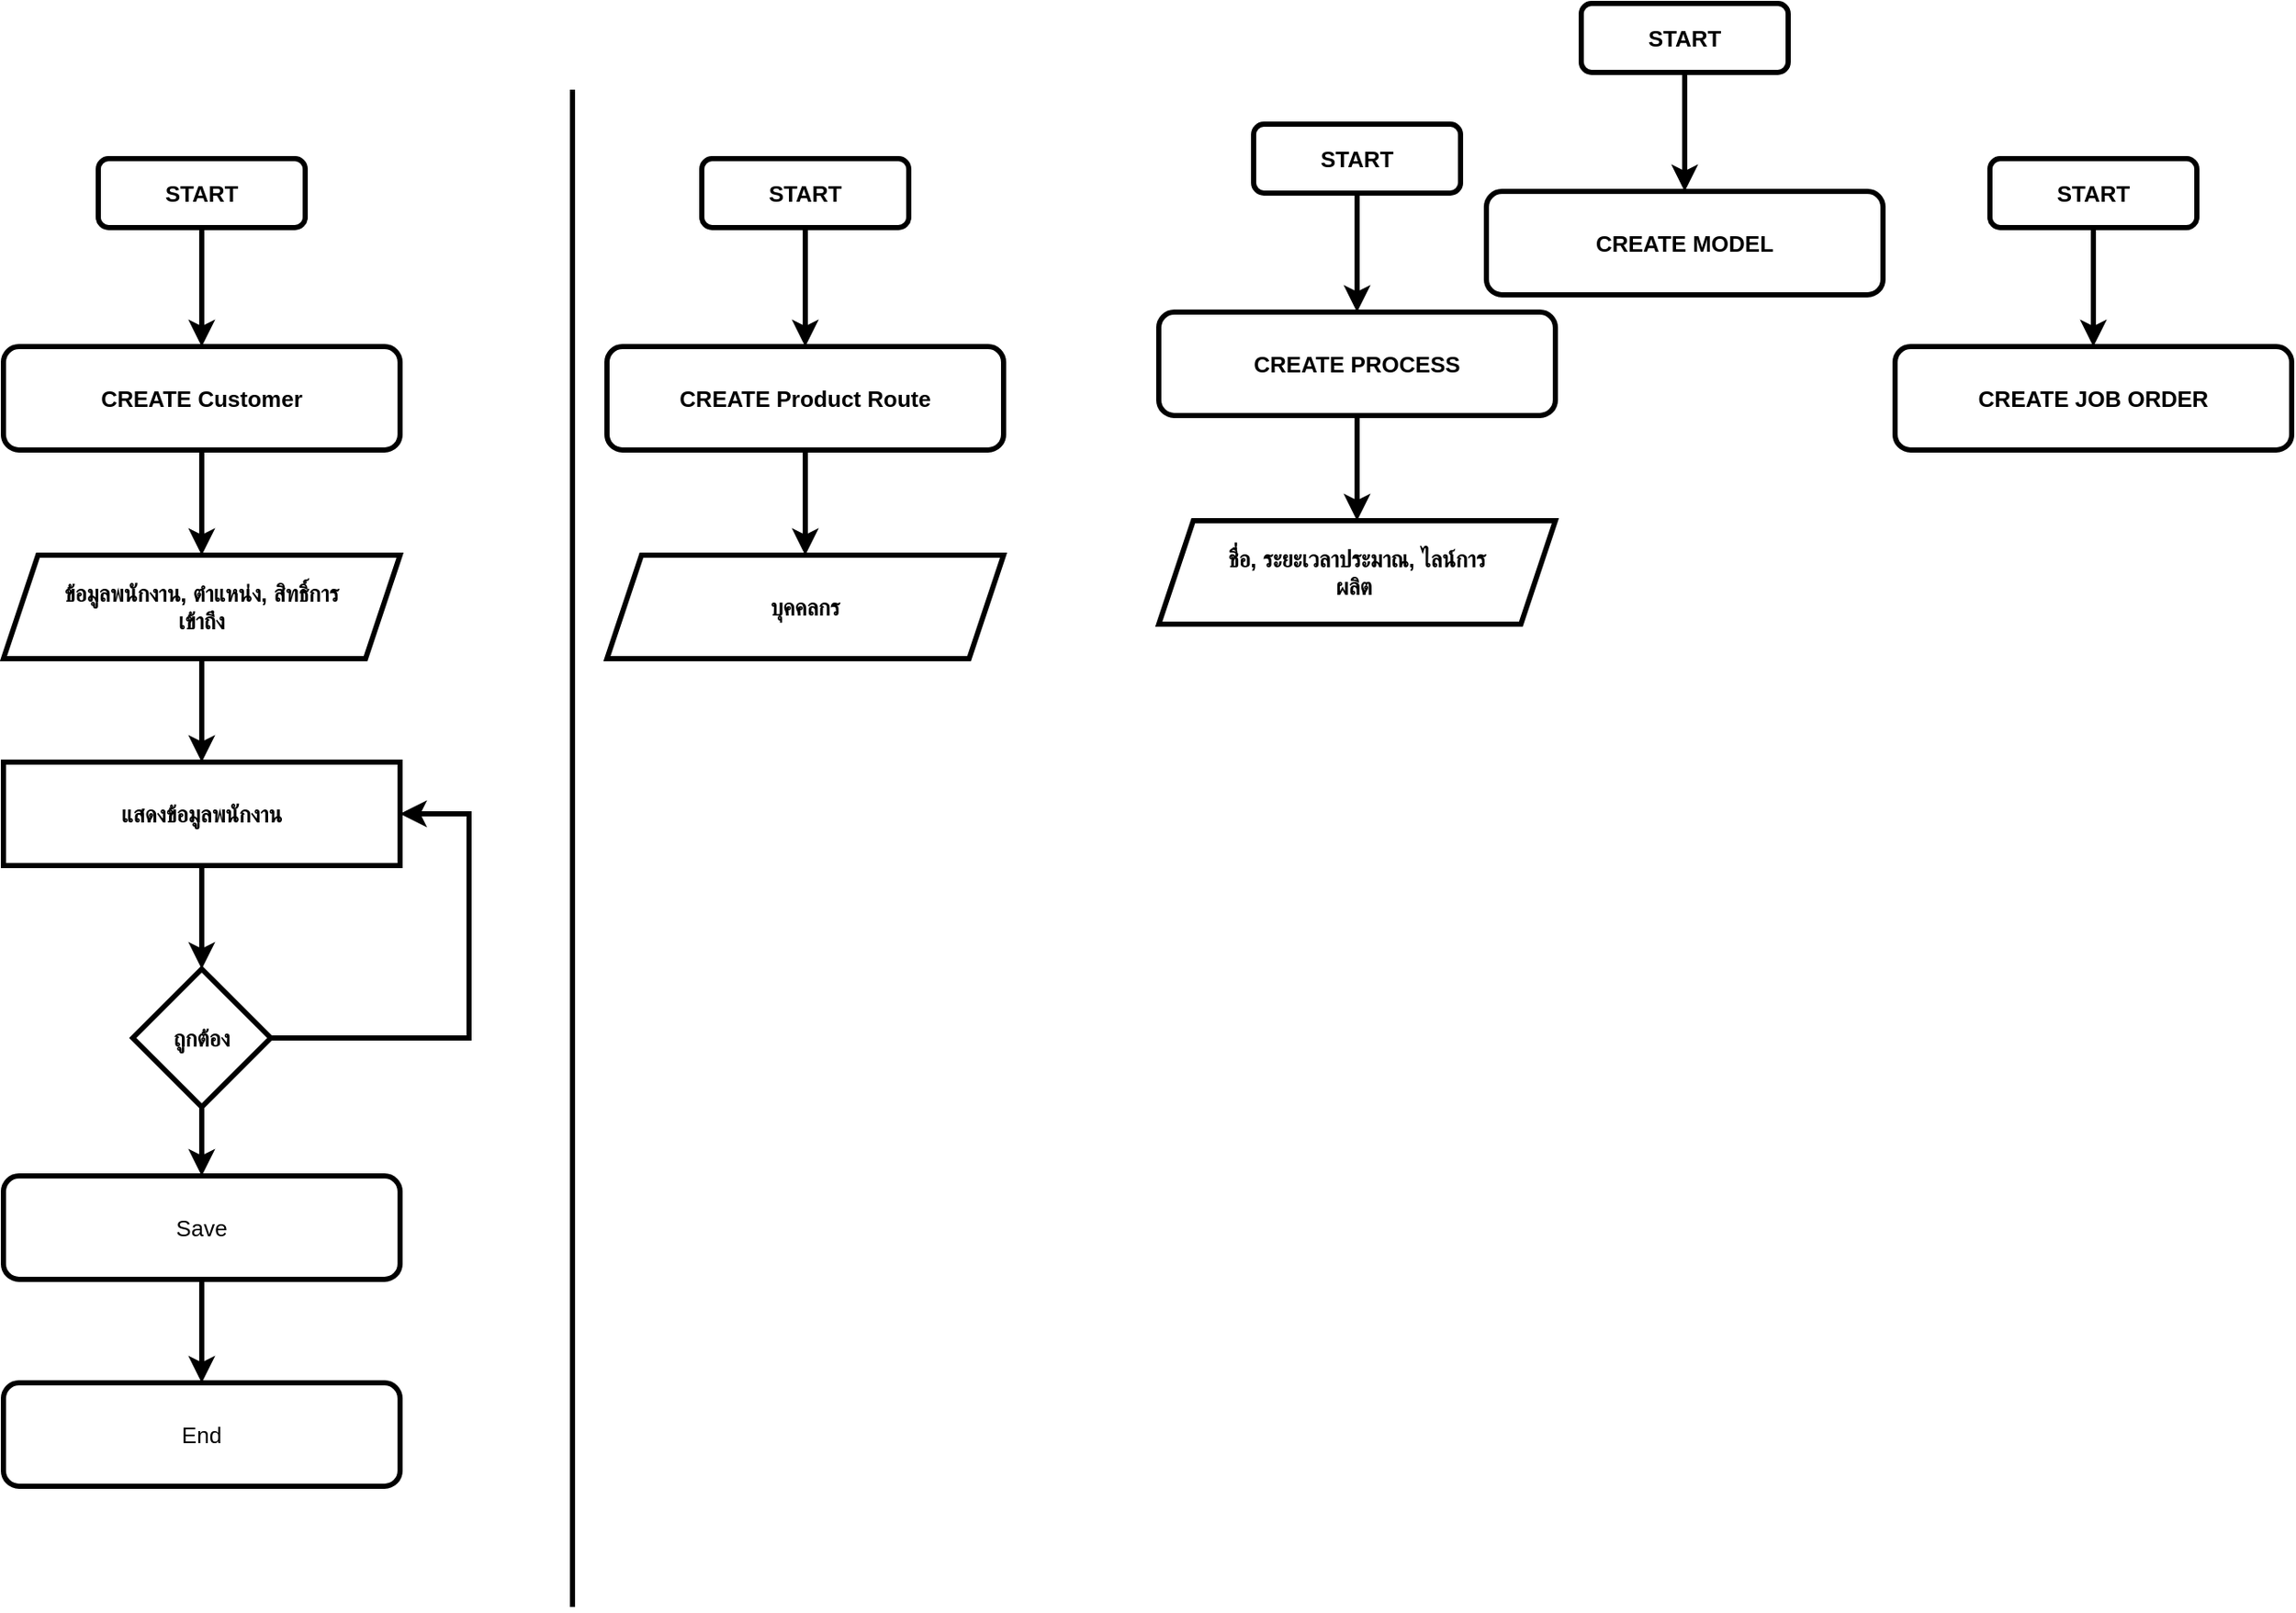 <mxfile version="14.1.9" type="github">
  <diagram id="C5RBs43oDa-KdzZeNtuy" name="Page-1">
    <mxGraphModel dx="1221" dy="1851" grid="1" gridSize="10" guides="1" tooltips="1" connect="1" arrows="1" fold="1" page="1" pageScale="1" pageWidth="827" pageHeight="1169" math="0" shadow="0">
      <root>
        <mxCell id="WIyWlLk6GJQsqaUBKTNV-0" />
        <mxCell id="WIyWlLk6GJQsqaUBKTNV-1" parent="WIyWlLk6GJQsqaUBKTNV-0" />
        <mxCell id="pKJZqorYdAN-Q2SH5c2P-1" value="" style="edgeStyle=orthogonalEdgeStyle;rounded=0;orthogonalLoop=1;jettySize=auto;html=1;strokeWidth=3;fontSize=13;fontStyle=1;verticalAlign=middle;spacingLeft=0;spacingBottom=0;spacingRight=0;spacing=30;" parent="WIyWlLk6GJQsqaUBKTNV-1" source="WIyWlLk6GJQsqaUBKTNV-3" target="pKJZqorYdAN-Q2SH5c2P-0" edge="1">
          <mxGeometry relative="1" as="geometry" />
        </mxCell>
        <mxCell id="WIyWlLk6GJQsqaUBKTNV-3" value="START" style="rounded=1;whiteSpace=wrap;html=1;fontSize=13;glass=0;strokeWidth=3;shadow=0;fontStyle=1;verticalAlign=middle;spacingLeft=0;spacingBottom=0;spacingRight=0;spacing=30;" parent="WIyWlLk6GJQsqaUBKTNV-1" vertex="1">
          <mxGeometry x="205" y="80" width="120" height="40" as="geometry" />
        </mxCell>
        <mxCell id="kbToSwbVRr0ilgOZWN2V-2" style="edgeStyle=orthogonalEdgeStyle;rounded=0;orthogonalLoop=1;jettySize=auto;html=1;exitX=0.5;exitY=1;exitDx=0;exitDy=0;entryX=0.5;entryY=0;entryDx=0;entryDy=0;strokeWidth=3;fontSize=13;fontStyle=1" edge="1" parent="WIyWlLk6GJQsqaUBKTNV-1" source="pKJZqorYdAN-Q2SH5c2P-0" target="kbToSwbVRr0ilgOZWN2V-1">
          <mxGeometry relative="1" as="geometry" />
        </mxCell>
        <mxCell id="pKJZqorYdAN-Q2SH5c2P-0" value="CREATE Customer" style="whiteSpace=wrap;html=1;rounded=1;shadow=0;strokeWidth=3;glass=0;fontSize=13;fontStyle=1;verticalAlign=middle;spacingLeft=0;spacingBottom=0;spacingRight=0;spacing=30;" parent="WIyWlLk6GJQsqaUBKTNV-1" vertex="1">
          <mxGeometry x="150" y="189" width="230" height="60" as="geometry" />
        </mxCell>
        <mxCell id="pKJZqorYdAN-Q2SH5c2P-2" value="" style="edgeStyle=orthogonalEdgeStyle;rounded=0;orthogonalLoop=1;jettySize=auto;html=1;strokeWidth=3;fontSize=13;fontStyle=1;verticalAlign=middle;spacingLeft=0;spacingBottom=0;spacingRight=0;spacing=30;" parent="WIyWlLk6GJQsqaUBKTNV-1" source="pKJZqorYdAN-Q2SH5c2P-3" target="pKJZqorYdAN-Q2SH5c2P-4" edge="1">
          <mxGeometry relative="1" as="geometry" />
        </mxCell>
        <mxCell id="pKJZqorYdAN-Q2SH5c2P-3" value="START" style="rounded=1;whiteSpace=wrap;html=1;fontSize=13;glass=0;strokeWidth=3;shadow=0;fontStyle=1;verticalAlign=middle;spacingLeft=0;spacingBottom=0;spacingRight=0;spacing=30;" parent="WIyWlLk6GJQsqaUBKTNV-1" vertex="1">
          <mxGeometry x="1065" y="-10" width="120" height="40" as="geometry" />
        </mxCell>
        <mxCell id="pKJZqorYdAN-Q2SH5c2P-4" value="CREATE MODEL" style="whiteSpace=wrap;html=1;rounded=1;shadow=0;strokeWidth=3;glass=0;fontSize=13;fontStyle=1;verticalAlign=middle;spacingLeft=0;spacingBottom=0;spacingRight=0;spacing=30;" parent="WIyWlLk6GJQsqaUBKTNV-1" vertex="1">
          <mxGeometry x="1010" y="99" width="230" height="60" as="geometry" />
        </mxCell>
        <mxCell id="pKJZqorYdAN-Q2SH5c2P-5" value="" style="edgeStyle=orthogonalEdgeStyle;rounded=0;orthogonalLoop=1;jettySize=auto;html=1;strokeWidth=3;fontSize=13;fontStyle=1;verticalAlign=middle;spacingLeft=0;spacingBottom=0;spacingRight=0;spacing=30;" parent="WIyWlLk6GJQsqaUBKTNV-1" source="pKJZqorYdAN-Q2SH5c2P-6" target="pKJZqorYdAN-Q2SH5c2P-7" edge="1">
          <mxGeometry relative="1" as="geometry" />
        </mxCell>
        <mxCell id="pKJZqorYdAN-Q2SH5c2P-6" value="START" style="rounded=1;whiteSpace=wrap;html=1;fontSize=13;glass=0;strokeWidth=3;shadow=0;fontStyle=1;verticalAlign=middle;spacingLeft=0;spacingBottom=0;spacingRight=0;spacing=30;" parent="WIyWlLk6GJQsqaUBKTNV-1" vertex="1">
          <mxGeometry x="875" y="60" width="120" height="40" as="geometry" />
        </mxCell>
        <mxCell id="kbToSwbVRr0ilgOZWN2V-14" style="edgeStyle=orthogonalEdgeStyle;rounded=0;orthogonalLoop=1;jettySize=auto;html=1;exitX=0.5;exitY=1;exitDx=0;exitDy=0;entryX=0.5;entryY=0;entryDx=0;entryDy=0;strokeWidth=3;fontSize=13;" edge="1" parent="WIyWlLk6GJQsqaUBKTNV-1" source="pKJZqorYdAN-Q2SH5c2P-7" target="kbToSwbVRr0ilgOZWN2V-13">
          <mxGeometry relative="1" as="geometry" />
        </mxCell>
        <mxCell id="pKJZqorYdAN-Q2SH5c2P-7" value="CREATE PROCESS" style="whiteSpace=wrap;html=1;rounded=1;shadow=0;strokeWidth=3;glass=0;fontSize=13;fontStyle=1;verticalAlign=middle;spacingLeft=0;spacingBottom=0;spacingRight=0;spacing=30;" parent="WIyWlLk6GJQsqaUBKTNV-1" vertex="1">
          <mxGeometry x="820" y="169" width="230" height="60" as="geometry" />
        </mxCell>
        <mxCell id="pKJZqorYdAN-Q2SH5c2P-8" value="" style="edgeStyle=orthogonalEdgeStyle;rounded=0;orthogonalLoop=1;jettySize=auto;html=1;strokeWidth=3;fontSize=13;fontStyle=1;verticalAlign=middle;spacingLeft=0;spacingBottom=0;spacingRight=0;spacing=30;" parent="WIyWlLk6GJQsqaUBKTNV-1" source="pKJZqorYdAN-Q2SH5c2P-9" target="pKJZqorYdAN-Q2SH5c2P-10" edge="1">
          <mxGeometry relative="1" as="geometry" />
        </mxCell>
        <mxCell id="pKJZqorYdAN-Q2SH5c2P-9" value="START" style="rounded=1;whiteSpace=wrap;html=1;fontSize=13;glass=0;strokeWidth=3;shadow=0;fontStyle=1;verticalAlign=middle;spacingLeft=0;spacingBottom=0;spacingRight=0;spacing=30;" parent="WIyWlLk6GJQsqaUBKTNV-1" vertex="1">
          <mxGeometry x="1302" y="80" width="120" height="40" as="geometry" />
        </mxCell>
        <mxCell id="pKJZqorYdAN-Q2SH5c2P-10" value="CREATE JOB ORDER" style="whiteSpace=wrap;html=1;rounded=1;shadow=0;strokeWidth=3;glass=0;fontSize=13;fontStyle=1;verticalAlign=middle;spacingLeft=0;spacingBottom=0;spacingRight=0;spacing=30;" parent="WIyWlLk6GJQsqaUBKTNV-1" vertex="1">
          <mxGeometry x="1247" y="189" width="230" height="60" as="geometry" />
        </mxCell>
        <mxCell id="kbToSwbVRr0ilgOZWN2V-5" style="edgeStyle=orthogonalEdgeStyle;rounded=0;orthogonalLoop=1;jettySize=auto;html=1;exitX=0.5;exitY=1;exitDx=0;exitDy=0;entryX=0.5;entryY=0;entryDx=0;entryDy=0;strokeWidth=3;fontSize=13;" edge="1" parent="WIyWlLk6GJQsqaUBKTNV-1" source="kbToSwbVRr0ilgOZWN2V-0" target="kbToSwbVRr0ilgOZWN2V-4">
          <mxGeometry relative="1" as="geometry" />
        </mxCell>
        <mxCell id="kbToSwbVRr0ilgOZWN2V-0" value="แสดงข้อมูลพนักงาน" style="rounded=0;whiteSpace=wrap;html=1;strokeWidth=3;fontSize=13;fontStyle=1;verticalAlign=middle;spacingLeft=0;spacingBottom=0;spacingRight=0;spacing=30;" vertex="1" parent="WIyWlLk6GJQsqaUBKTNV-1">
          <mxGeometry x="150" y="430" width="230" height="60" as="geometry" />
        </mxCell>
        <mxCell id="kbToSwbVRr0ilgOZWN2V-3" style="edgeStyle=orthogonalEdgeStyle;rounded=0;orthogonalLoop=1;jettySize=auto;html=1;exitX=0.5;exitY=1;exitDx=0;exitDy=0;entryX=0.5;entryY=0;entryDx=0;entryDy=0;strokeWidth=3;fontSize=13;fontStyle=1" edge="1" parent="WIyWlLk6GJQsqaUBKTNV-1" source="kbToSwbVRr0ilgOZWN2V-1" target="kbToSwbVRr0ilgOZWN2V-0">
          <mxGeometry relative="1" as="geometry" />
        </mxCell>
        <mxCell id="kbToSwbVRr0ilgOZWN2V-1" value="ข้อมูลพนักงาน, ตำแหน่ง, สิทธิ์การเข้าถึง" style="shape=parallelogram;perimeter=parallelogramPerimeter;whiteSpace=wrap;html=1;fixedSize=1;strokeWidth=3;fontSize=13;fontStyle=1;verticalAlign=middle;spacingLeft=0;spacingBottom=0;spacingRight=0;spacing=30;" vertex="1" parent="WIyWlLk6GJQsqaUBKTNV-1">
          <mxGeometry x="150" y="310" width="230" height="60" as="geometry" />
        </mxCell>
        <mxCell id="kbToSwbVRr0ilgOZWN2V-6" style="edgeStyle=orthogonalEdgeStyle;rounded=0;orthogonalLoop=1;jettySize=auto;html=1;exitX=1;exitY=0.5;exitDx=0;exitDy=0;entryX=1;entryY=0.5;entryDx=0;entryDy=0;strokeWidth=3;fontSize=13;" edge="1" parent="WIyWlLk6GJQsqaUBKTNV-1" source="kbToSwbVRr0ilgOZWN2V-4" target="kbToSwbVRr0ilgOZWN2V-0">
          <mxGeometry relative="1" as="geometry">
            <Array as="points">
              <mxPoint x="420" y="590" />
              <mxPoint x="420" y="460" />
            </Array>
          </mxGeometry>
        </mxCell>
        <mxCell id="kbToSwbVRr0ilgOZWN2V-8" style="edgeStyle=orthogonalEdgeStyle;rounded=0;orthogonalLoop=1;jettySize=auto;html=1;exitX=0.5;exitY=1;exitDx=0;exitDy=0;entryX=0.5;entryY=0;entryDx=0;entryDy=0;strokeWidth=3;fontSize=13;" edge="1" parent="WIyWlLk6GJQsqaUBKTNV-1" source="kbToSwbVRr0ilgOZWN2V-4" target="kbToSwbVRr0ilgOZWN2V-7">
          <mxGeometry relative="1" as="geometry" />
        </mxCell>
        <mxCell id="kbToSwbVRr0ilgOZWN2V-4" value="ถูกต้อง" style="rhombus;whiteSpace=wrap;html=1;strokeWidth=3;fontSize=13;fontStyle=1" vertex="1" parent="WIyWlLk6GJQsqaUBKTNV-1">
          <mxGeometry x="225" y="550" width="80" height="80" as="geometry" />
        </mxCell>
        <mxCell id="kbToSwbVRr0ilgOZWN2V-10" style="edgeStyle=orthogonalEdgeStyle;rounded=0;orthogonalLoop=1;jettySize=auto;html=1;exitX=0.5;exitY=1;exitDx=0;exitDy=0;entryX=0.5;entryY=0;entryDx=0;entryDy=0;strokeWidth=3;fontSize=13;" edge="1" parent="WIyWlLk6GJQsqaUBKTNV-1" source="kbToSwbVRr0ilgOZWN2V-7" target="kbToSwbVRr0ilgOZWN2V-9">
          <mxGeometry relative="1" as="geometry" />
        </mxCell>
        <mxCell id="kbToSwbVRr0ilgOZWN2V-7" value="Save" style="rounded=1;whiteSpace=wrap;html=1;strokeWidth=3;fontSize=13;" vertex="1" parent="WIyWlLk6GJQsqaUBKTNV-1">
          <mxGeometry x="150" y="670" width="230" height="60" as="geometry" />
        </mxCell>
        <mxCell id="kbToSwbVRr0ilgOZWN2V-9" value="End" style="rounded=1;whiteSpace=wrap;html=1;strokeWidth=3;fontSize=13;" vertex="1" parent="WIyWlLk6GJQsqaUBKTNV-1">
          <mxGeometry x="150" y="790" width="230" height="60" as="geometry" />
        </mxCell>
        <mxCell id="kbToSwbVRr0ilgOZWN2V-11" value="" style="endArrow=none;html=1;strokeWidth=3;fontSize=13;" edge="1" parent="WIyWlLk6GJQsqaUBKTNV-1">
          <mxGeometry width="50" height="50" relative="1" as="geometry">
            <mxPoint x="480" y="920" as="sourcePoint" />
            <mxPoint x="480" y="40" as="targetPoint" />
          </mxGeometry>
        </mxCell>
        <mxCell id="kbToSwbVRr0ilgOZWN2V-13" value="ชื่อ, ระยะเวลาประมาณ, ไลน์การผลิต&amp;nbsp;" style="shape=parallelogram;perimeter=parallelogramPerimeter;whiteSpace=wrap;html=1;fixedSize=1;strokeWidth=3;fontSize=13;fontStyle=1;verticalAlign=middle;spacingLeft=0;spacingBottom=0;spacingRight=0;spacing=30;" vertex="1" parent="WIyWlLk6GJQsqaUBKTNV-1">
          <mxGeometry x="820" y="290" width="230" height="60" as="geometry" />
        </mxCell>
        <mxCell id="kbToSwbVRr0ilgOZWN2V-15" value="" style="edgeStyle=orthogonalEdgeStyle;rounded=0;orthogonalLoop=1;jettySize=auto;html=1;strokeWidth=3;fontSize=13;fontStyle=1;verticalAlign=middle;spacingLeft=0;spacingBottom=0;spacingRight=0;spacing=30;" edge="1" parent="WIyWlLk6GJQsqaUBKTNV-1" source="kbToSwbVRr0ilgOZWN2V-16" target="kbToSwbVRr0ilgOZWN2V-18">
          <mxGeometry relative="1" as="geometry" />
        </mxCell>
        <mxCell id="kbToSwbVRr0ilgOZWN2V-16" value="START" style="rounded=1;whiteSpace=wrap;html=1;fontSize=13;glass=0;strokeWidth=3;shadow=0;fontStyle=1;verticalAlign=middle;spacingLeft=0;spacingBottom=0;spacingRight=0;spacing=30;" vertex="1" parent="WIyWlLk6GJQsqaUBKTNV-1">
          <mxGeometry x="555" y="80" width="120" height="40" as="geometry" />
        </mxCell>
        <mxCell id="kbToSwbVRr0ilgOZWN2V-17" style="edgeStyle=orthogonalEdgeStyle;rounded=0;orthogonalLoop=1;jettySize=auto;html=1;exitX=0.5;exitY=1;exitDx=0;exitDy=0;entryX=0.5;entryY=0;entryDx=0;entryDy=0;strokeWidth=3;fontSize=13;" edge="1" parent="WIyWlLk6GJQsqaUBKTNV-1" source="kbToSwbVRr0ilgOZWN2V-18" target="kbToSwbVRr0ilgOZWN2V-19">
          <mxGeometry relative="1" as="geometry" />
        </mxCell>
        <mxCell id="kbToSwbVRr0ilgOZWN2V-18" value="CREATE Product Route" style="whiteSpace=wrap;html=1;rounded=1;shadow=0;strokeWidth=3;glass=0;fontSize=13;fontStyle=1;verticalAlign=middle;spacingLeft=0;spacingBottom=0;spacingRight=0;spacing=30;" vertex="1" parent="WIyWlLk6GJQsqaUBKTNV-1">
          <mxGeometry x="500" y="189" width="230" height="60" as="geometry" />
        </mxCell>
        <mxCell id="kbToSwbVRr0ilgOZWN2V-19" value="บุคคลกร" style="shape=parallelogram;perimeter=parallelogramPerimeter;whiteSpace=wrap;html=1;fixedSize=1;strokeWidth=3;fontSize=13;fontStyle=1;verticalAlign=middle;spacingLeft=0;spacingBottom=0;spacingRight=0;spacing=30;" vertex="1" parent="WIyWlLk6GJQsqaUBKTNV-1">
          <mxGeometry x="500" y="310" width="230" height="60" as="geometry" />
        </mxCell>
      </root>
    </mxGraphModel>
  </diagram>
</mxfile>

